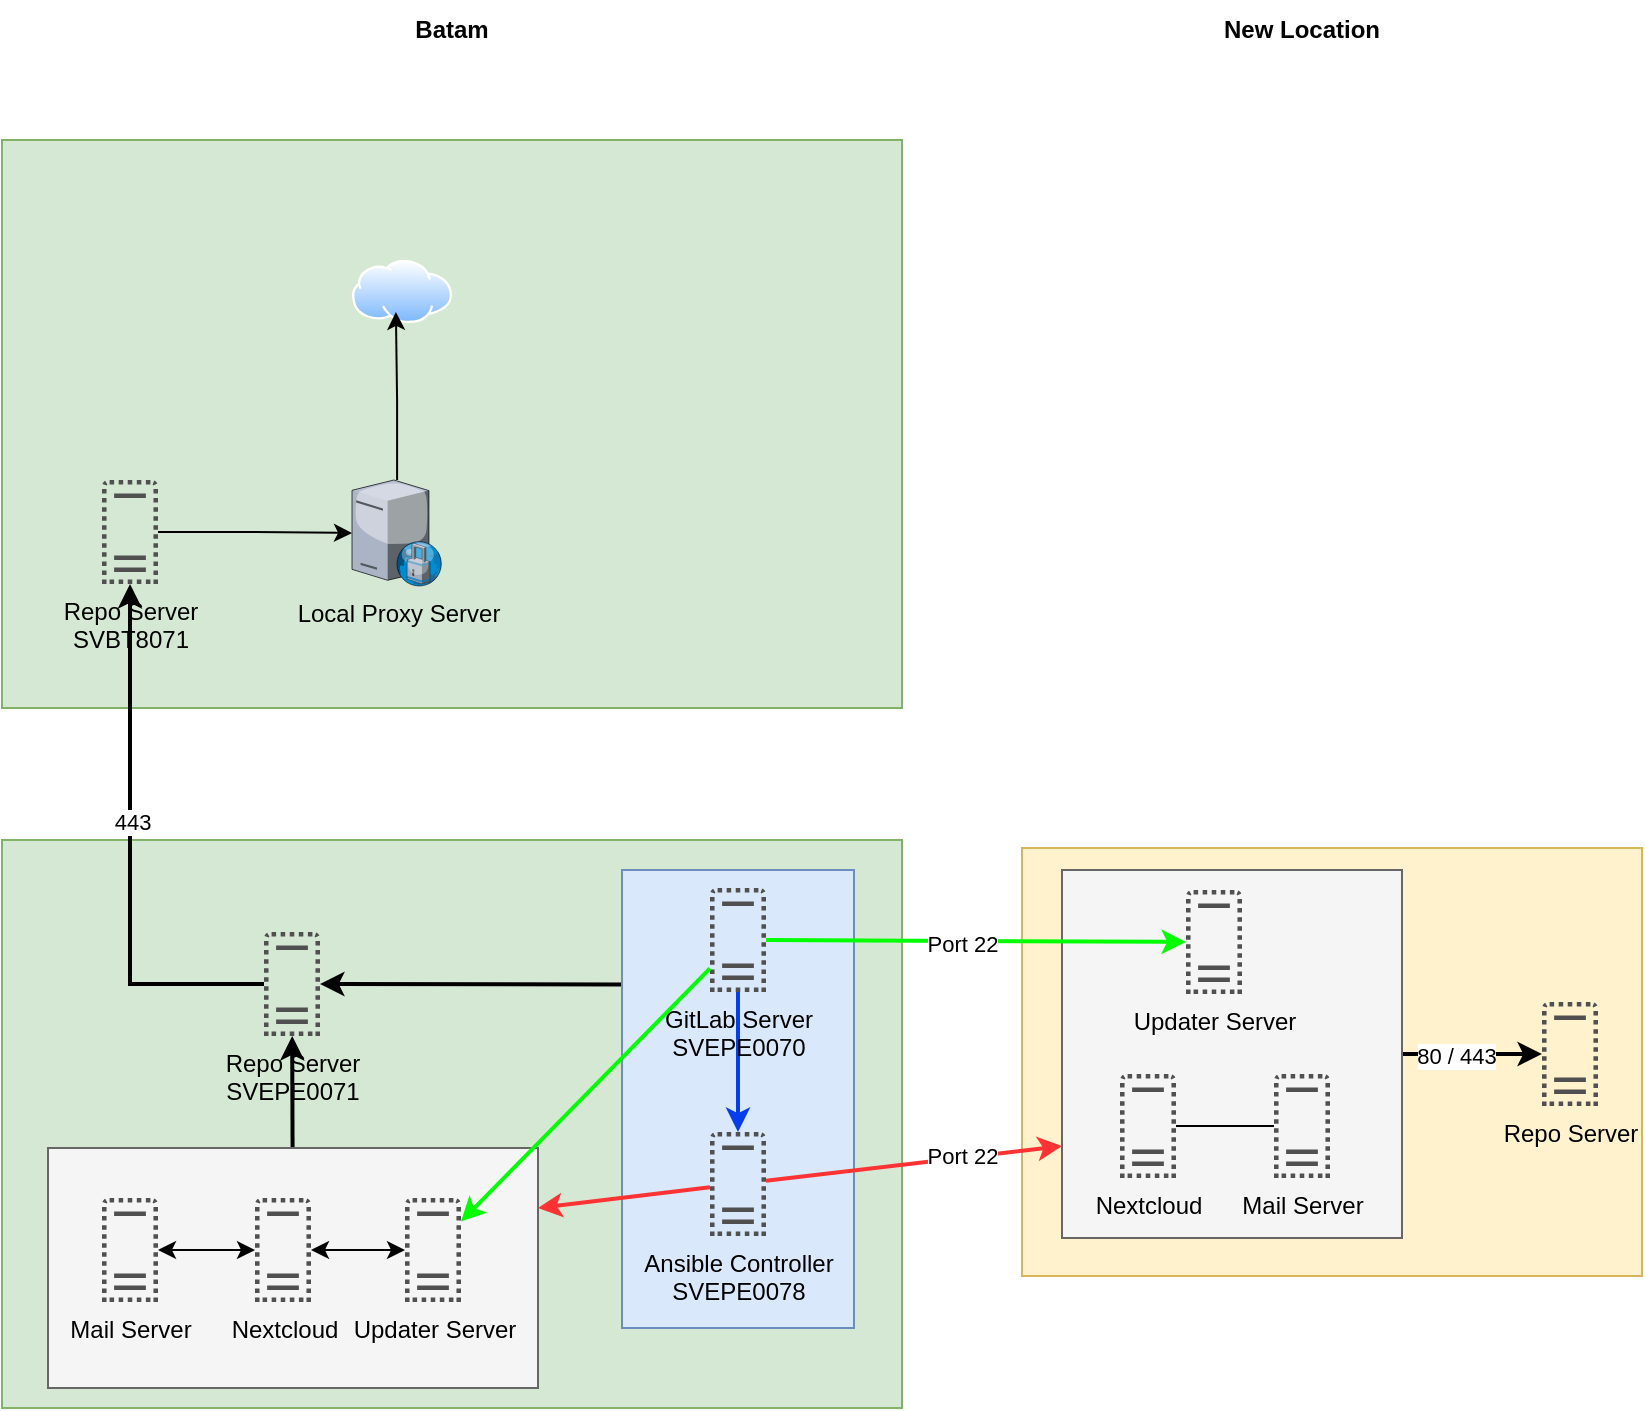 <mxfile version="26.1.3">
  <diagram name="Page-1" id="Yay8gkdrrfTUArw_L0t_">
    <mxGraphModel dx="1386" dy="747" grid="1" gridSize="10" guides="1" tooltips="1" connect="1" arrows="1" fold="1" page="1" pageScale="1" pageWidth="850" pageHeight="1400" math="0" shadow="0">
      <root>
        <mxCell id="0" />
        <mxCell id="1" parent="0" />
        <mxCell id="YleI4EzTrmfIdfU0BML3-51" value="" style="rounded=0;whiteSpace=wrap;html=1;fillColor=#fff2cc;strokeColor=#d6b656;" parent="1" vertex="1">
          <mxGeometry x="525" y="444" width="310" height="214" as="geometry" />
        </mxCell>
        <mxCell id="YleI4EzTrmfIdfU0BML3-26" value="" style="rounded=0;whiteSpace=wrap;html=1;fillColor=#d5e8d4;strokeColor=#82b366;" parent="1" vertex="1">
          <mxGeometry x="15" y="440" width="450" height="284" as="geometry" />
        </mxCell>
        <mxCell id="YleI4EzTrmfIdfU0BML3-45" style="edgeStyle=none;rounded=0;orthogonalLoop=1;jettySize=auto;html=1;exitX=0;exitY=0.25;exitDx=0;exitDy=0;strokeWidth=2;" parent="1" source="YleI4EzTrmfIdfU0BML3-27" target="YleI4EzTrmfIdfU0BML3-6" edge="1">
          <mxGeometry relative="1" as="geometry" />
        </mxCell>
        <mxCell id="YleI4EzTrmfIdfU0BML3-27" value="" style="rounded=0;whiteSpace=wrap;html=1;fillColor=#dae8fc;strokeColor=#6c8ebf;" parent="1" vertex="1">
          <mxGeometry x="325" y="455" width="116" height="229" as="geometry" />
        </mxCell>
        <mxCell id="YleI4EzTrmfIdfU0BML3-46" style="edgeStyle=none;rounded=0;orthogonalLoop=1;jettySize=auto;html=1;strokeWidth=2;" parent="1" source="YleI4EzTrmfIdfU0BML3-15" target="YleI4EzTrmfIdfU0BML3-6" edge="1">
          <mxGeometry relative="1" as="geometry" />
        </mxCell>
        <mxCell id="YleI4EzTrmfIdfU0BML3-15" value="" style="rounded=0;whiteSpace=wrap;html=1;fillColor=#f5f5f5;strokeColor=#666666;fontColor=#333333;" parent="1" vertex="1">
          <mxGeometry x="38" y="594" width="245" height="120" as="geometry" />
        </mxCell>
        <mxCell id="YleI4EzTrmfIdfU0BML3-4" value="Nextcloud" style="sketch=0;pointerEvents=1;shadow=0;dashed=0;html=1;strokeColor=none;fillColor=#505050;labelPosition=center;verticalLabelPosition=bottom;verticalAlign=top;outlineConnect=0;align=center;shape=mxgraph.office.servers.virtual_server;" parent="1" vertex="1">
          <mxGeometry x="141.5" y="619" width="28" height="52" as="geometry" />
        </mxCell>
        <mxCell id="YleI4EzTrmfIdfU0BML3-6" value="Repo Server&lt;div&gt;SVEPE0071&lt;/div&gt;" style="sketch=0;pointerEvents=1;shadow=0;dashed=0;html=1;strokeColor=none;fillColor=#505050;labelPosition=center;verticalLabelPosition=bottom;verticalAlign=top;outlineConnect=0;align=center;shape=mxgraph.office.servers.virtual_server;" parent="1" vertex="1">
          <mxGeometry x="146" y="486" width="28" height="52" as="geometry" />
        </mxCell>
        <mxCell id="YleI4EzTrmfIdfU0BML3-36" style="edgeStyle=none;rounded=0;orthogonalLoop=1;jettySize=auto;html=1;entryX=0;entryY=0.75;entryDx=0;entryDy=0;strokeColor=#FF3333;strokeWidth=2;" parent="1" source="YleI4EzTrmfIdfU0BML3-7" target="YleI4EzTrmfIdfU0BML3-17" edge="1">
          <mxGeometry relative="1" as="geometry" />
        </mxCell>
        <mxCell id="LJ19qlyb9JyAHf1ptp08-6" value="Port 22" style="edgeLabel;html=1;align=center;verticalAlign=middle;resizable=0;points=[];" parent="YleI4EzTrmfIdfU0BML3-36" vertex="1" connectable="0">
          <mxGeometry x="0.426" relative="1" as="geometry">
            <mxPoint x="-8" as="offset" />
          </mxGeometry>
        </mxCell>
        <mxCell id="YleI4EzTrmfIdfU0BML3-7" value="Ansible Controller&lt;br&gt;SVEPE0078" style="sketch=0;pointerEvents=1;shadow=0;dashed=0;html=1;strokeColor=none;fillColor=#505050;labelPosition=center;verticalLabelPosition=bottom;verticalAlign=top;outlineConnect=0;align=center;shape=mxgraph.office.servers.virtual_server;" parent="1" vertex="1">
          <mxGeometry x="369" y="586" width="28" height="52" as="geometry" />
        </mxCell>
        <mxCell id="YleI4EzTrmfIdfU0BML3-8" value="Updater Server" style="sketch=0;pointerEvents=1;shadow=0;dashed=0;html=1;strokeColor=none;fillColor=#505050;labelPosition=center;verticalLabelPosition=bottom;verticalAlign=top;outlineConnect=0;align=center;shape=mxgraph.office.servers.virtual_server;" parent="1" vertex="1">
          <mxGeometry x="216.5" y="619" width="28" height="52" as="geometry" />
        </mxCell>
        <mxCell id="YleI4EzTrmfIdfU0BML3-53" style="edgeStyle=none;rounded=0;orthogonalLoop=1;jettySize=auto;html=1;strokeWidth=2;strokeColor=light-dark(#063fea, #ededed);" parent="1" source="YleI4EzTrmfIdfU0BML3-10" target="YleI4EzTrmfIdfU0BML3-7" edge="1">
          <mxGeometry relative="1" as="geometry" />
        </mxCell>
        <mxCell id="YleI4EzTrmfIdfU0BML3-10" value="GitLab Server&lt;br&gt;SVEPE0070" style="sketch=0;pointerEvents=1;shadow=0;dashed=0;html=1;strokeColor=none;fillColor=#505050;labelPosition=center;verticalLabelPosition=bottom;verticalAlign=top;outlineConnect=0;align=center;shape=mxgraph.office.servers.virtual_server;" parent="1" vertex="1">
          <mxGeometry x="369" y="464" width="28" height="52" as="geometry" />
        </mxCell>
        <mxCell id="YleI4EzTrmfIdfU0BML3-44" style="edgeStyle=none;rounded=0;orthogonalLoop=1;jettySize=auto;html=1;exitX=1;exitY=0.5;exitDx=0;exitDy=0;strokeWidth=2;" parent="1" source="YleI4EzTrmfIdfU0BML3-17" target="YleI4EzTrmfIdfU0BML3-20" edge="1">
          <mxGeometry relative="1" as="geometry" />
        </mxCell>
        <mxCell id="LJ19qlyb9JyAHf1ptp08-7" value="80 / 443" style="edgeLabel;html=1;align=center;verticalAlign=middle;resizable=0;points=[];" parent="YleI4EzTrmfIdfU0BML3-44" vertex="1" connectable="0">
          <mxGeometry x="-0.223" y="-1" relative="1" as="geometry">
            <mxPoint as="offset" />
          </mxGeometry>
        </mxCell>
        <mxCell id="YleI4EzTrmfIdfU0BML3-17" value="" style="rounded=0;whiteSpace=wrap;html=1;fillColor=#f5f5f5;strokeColor=#666666;fontColor=#333333;" parent="1" vertex="1">
          <mxGeometry x="545" y="455" width="170" height="184" as="geometry" />
        </mxCell>
        <mxCell id="YleI4EzTrmfIdfU0BML3-18" value="Nextcloud" style="sketch=0;pointerEvents=1;shadow=0;dashed=0;html=1;strokeColor=none;fillColor=#505050;labelPosition=center;verticalLabelPosition=bottom;verticalAlign=top;outlineConnect=0;align=center;shape=mxgraph.office.servers.virtual_server;" parent="1" vertex="1">
          <mxGeometry x="574" y="557" width="28" height="52" as="geometry" />
        </mxCell>
        <mxCell id="YleI4EzTrmfIdfU0BML3-19" value="Mail Server" style="sketch=0;pointerEvents=1;shadow=0;dashed=0;html=1;strokeColor=none;fillColor=#505050;labelPosition=center;verticalLabelPosition=bottom;verticalAlign=top;outlineConnect=0;align=center;shape=mxgraph.office.servers.virtual_server;" parent="1" vertex="1">
          <mxGeometry x="651" y="557" width="28" height="52" as="geometry" />
        </mxCell>
        <mxCell id="YleI4EzTrmfIdfU0BML3-20" value="Repo Server" style="sketch=0;pointerEvents=1;shadow=0;dashed=0;html=1;strokeColor=none;fillColor=#505050;labelPosition=center;verticalLabelPosition=bottom;verticalAlign=top;outlineConnect=0;align=center;shape=mxgraph.office.servers.virtual_server;" parent="1" vertex="1">
          <mxGeometry x="785" y="521" width="28" height="52" as="geometry" />
        </mxCell>
        <mxCell id="YleI4EzTrmfIdfU0BML3-22" value="Updater Server" style="sketch=0;pointerEvents=1;shadow=0;dashed=0;html=1;strokeColor=none;fillColor=#505050;labelPosition=center;verticalLabelPosition=bottom;verticalAlign=top;outlineConnect=0;align=center;shape=mxgraph.office.servers.virtual_server;" parent="1" vertex="1">
          <mxGeometry x="607" y="465" width="28" height="52" as="geometry" />
        </mxCell>
        <mxCell id="YleI4EzTrmfIdfU0BML3-24" value="" style="endArrow=none;html=1;rounded=0;" parent="1" source="YleI4EzTrmfIdfU0BML3-18" target="YleI4EzTrmfIdfU0BML3-19" edge="1">
          <mxGeometry width="50" height="50" relative="1" as="geometry">
            <mxPoint x="680" y="508" as="sourcePoint" />
            <mxPoint x="730" y="458" as="targetPoint" />
          </mxGeometry>
        </mxCell>
        <mxCell id="YleI4EzTrmfIdfU0BML3-30" value="&lt;b&gt;Batam&lt;/b&gt;" style="text;html=1;align=center;verticalAlign=middle;whiteSpace=wrap;rounded=0;" parent="1" vertex="1">
          <mxGeometry x="210" y="20" width="60" height="30" as="geometry" />
        </mxCell>
        <mxCell id="YleI4EzTrmfIdfU0BML3-31" value="&lt;b&gt;New Location&lt;/b&gt;" style="text;html=1;align=center;verticalAlign=middle;whiteSpace=wrap;rounded=0;" parent="1" vertex="1">
          <mxGeometry x="610" y="20" width="110" height="30" as="geometry" />
        </mxCell>
        <mxCell id="YleI4EzTrmfIdfU0BML3-34" style="edgeStyle=none;rounded=0;orthogonalLoop=1;jettySize=auto;html=1;strokeColor=#00FF00;strokeWidth=2;" parent="1" source="YleI4EzTrmfIdfU0BML3-10" target="YleI4EzTrmfIdfU0BML3-22" edge="1">
          <mxGeometry relative="1" as="geometry" />
        </mxCell>
        <mxCell id="LJ19qlyb9JyAHf1ptp08-1" value="Port 22" style="edgeLabel;html=1;align=center;verticalAlign=middle;resizable=0;points=[];" parent="YleI4EzTrmfIdfU0BML3-34" vertex="1" connectable="0">
          <mxGeometry x="-0.154" y="-1" relative="1" as="geometry">
            <mxPoint x="9" as="offset" />
          </mxGeometry>
        </mxCell>
        <mxCell id="YleI4EzTrmfIdfU0BML3-47" style="edgeStyle=none;rounded=0;orthogonalLoop=1;jettySize=auto;html=1;entryX=1;entryY=0.25;entryDx=0;entryDy=0;strokeColor=#FF3333;strokeWidth=2;" parent="1" source="YleI4EzTrmfIdfU0BML3-7" target="YleI4EzTrmfIdfU0BML3-15" edge="1">
          <mxGeometry relative="1" as="geometry" />
        </mxCell>
        <mxCell id="YleI4EzTrmfIdfU0BML3-49" style="edgeStyle=none;rounded=0;orthogonalLoop=1;jettySize=auto;html=1;strokeColor=#00FF00;strokeWidth=2;" parent="1" source="YleI4EzTrmfIdfU0BML3-10" target="YleI4EzTrmfIdfU0BML3-8" edge="1">
          <mxGeometry relative="1" as="geometry">
            <mxPoint x="-105" y="584.24" as="sourcePoint" />
            <mxPoint x="131" y="630.24" as="targetPoint" />
          </mxGeometry>
        </mxCell>
        <mxCell id="YleI4EzTrmfIdfU0BML3-5" value="Mail Server" style="sketch=0;pointerEvents=1;shadow=0;dashed=0;html=1;strokeColor=none;fillColor=#505050;labelPosition=center;verticalLabelPosition=bottom;verticalAlign=top;outlineConnect=0;align=center;shape=mxgraph.office.servers.virtual_server;" parent="1" vertex="1">
          <mxGeometry x="65" y="619" width="28" height="52" as="geometry" />
        </mxCell>
        <mxCell id="_Qi4FFikxDaYqBzjDGvD-9" value="" style="endArrow=classic;startArrow=classic;html=1;rounded=0;" parent="1" source="YleI4EzTrmfIdfU0BML3-4" target="YleI4EzTrmfIdfU0BML3-8" edge="1">
          <mxGeometry width="50" height="50" relative="1" as="geometry">
            <mxPoint x="145" y="834" as="sourcePoint" />
            <mxPoint x="195" y="784" as="targetPoint" />
          </mxGeometry>
        </mxCell>
        <mxCell id="_Qi4FFikxDaYqBzjDGvD-11" value="" style="endArrow=classic;startArrow=classic;html=1;rounded=0;" parent="1" source="YleI4EzTrmfIdfU0BML3-5" target="YleI4EzTrmfIdfU0BML3-4" edge="1">
          <mxGeometry width="50" height="50" relative="1" as="geometry">
            <mxPoint x="54" y="804" as="sourcePoint" />
            <mxPoint x="104" y="754" as="targetPoint" />
          </mxGeometry>
        </mxCell>
        <mxCell id="5DlNykU0bZBDUD3FCUw8-1" value="" style="rounded=0;whiteSpace=wrap;html=1;fillColor=#d5e8d4;strokeColor=#82b366;" vertex="1" parent="1">
          <mxGeometry x="15" y="90" width="450" height="284" as="geometry" />
        </mxCell>
        <mxCell id="5DlNykU0bZBDUD3FCUw8-6" style="edgeStyle=orthogonalEdgeStyle;rounded=0;orthogonalLoop=1;jettySize=auto;html=1;" edge="1" parent="1" source="5DlNykU0bZBDUD3FCUw8-2" target="5DlNykU0bZBDUD3FCUw8-5">
          <mxGeometry relative="1" as="geometry" />
        </mxCell>
        <mxCell id="5DlNykU0bZBDUD3FCUw8-2" value="Repo Server&lt;div&gt;SVBT8071&lt;/div&gt;" style="sketch=0;pointerEvents=1;shadow=0;dashed=0;html=1;strokeColor=none;fillColor=#505050;labelPosition=center;verticalLabelPosition=bottom;verticalAlign=top;outlineConnect=0;align=center;shape=mxgraph.office.servers.virtual_server;" vertex="1" parent="1">
          <mxGeometry x="65" y="260" width="28" height="52" as="geometry" />
        </mxCell>
        <mxCell id="5DlNykU0bZBDUD3FCUw8-3" style="edgeStyle=orthogonalEdgeStyle;rounded=0;orthogonalLoop=1;jettySize=auto;html=1;strokeWidth=2;" edge="1" parent="1" source="YleI4EzTrmfIdfU0BML3-6" target="5DlNykU0bZBDUD3FCUw8-2">
          <mxGeometry relative="1" as="geometry" />
        </mxCell>
        <mxCell id="5DlNykU0bZBDUD3FCUw8-4" value="443" style="edgeLabel;html=1;align=center;verticalAlign=middle;resizable=0;points=[];" vertex="1" connectable="0" parent="5DlNykU0bZBDUD3FCUw8-3">
          <mxGeometry x="0.11" y="-1" relative="1" as="geometry">
            <mxPoint as="offset" />
          </mxGeometry>
        </mxCell>
        <mxCell id="5DlNykU0bZBDUD3FCUw8-5" value="Local Proxy Server" style="verticalLabelPosition=bottom;sketch=0;aspect=fixed;html=1;verticalAlign=top;strokeColor=none;align=center;outlineConnect=0;shape=mxgraph.citrix.proxy_server;" vertex="1" parent="1">
          <mxGeometry x="190" y="260" width="45.05" height="53" as="geometry" />
        </mxCell>
        <mxCell id="5DlNykU0bZBDUD3FCUw8-7" value="" style="image;aspect=fixed;perimeter=ellipsePerimeter;html=1;align=center;shadow=0;dashed=0;spacingTop=3;image=img/lib/active_directory/internet_cloud.svg;" vertex="1" parent="1">
          <mxGeometry x="190" y="150" width="50" height="31.5" as="geometry" />
        </mxCell>
        <mxCell id="5DlNykU0bZBDUD3FCUw8-8" style="edgeStyle=orthogonalEdgeStyle;rounded=0;orthogonalLoop=1;jettySize=auto;html=1;entryX=0.439;entryY=0.825;entryDx=0;entryDy=0;entryPerimeter=0;" edge="1" parent="1" source="5DlNykU0bZBDUD3FCUw8-5" target="5DlNykU0bZBDUD3FCUw8-7">
          <mxGeometry relative="1" as="geometry" />
        </mxCell>
      </root>
    </mxGraphModel>
  </diagram>
</mxfile>

